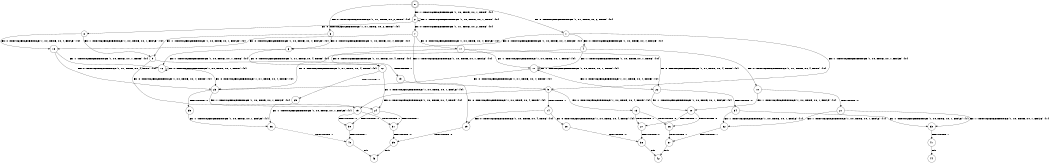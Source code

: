 digraph BCG {
size = "7, 10.5";
center = TRUE;
node [shape = circle];
0 [peripheries = 2];
0 -> 1 [label = "EX !0 !ATOMIC_EXCH_BRANCH (1, +1, TRUE, +0, 2, TRUE) !{0}"];
0 -> 2 [label = "EX !1 !ATOMIC_EXCH_BRANCH (1, +0, TRUE, +0, 1, TRUE) !{0}"];
0 -> 3 [label = "EX !0 !ATOMIC_EXCH_BRANCH (1, +1, TRUE, +0, 2, TRUE) !{0}"];
1 -> 4 [label = "EX !0 !ATOMIC_EXCH_BRANCH (1, +0, TRUE, +0, 4, FALSE) !{0}"];
1 -> 5 [label = "EX !1 !ATOMIC_EXCH_BRANCH (1, +0, TRUE, +0, 1, FALSE) !{0}"];
1 -> 6 [label = "EX !0 !ATOMIC_EXCH_BRANCH (1, +0, TRUE, +0, 4, FALSE) !{0}"];
2 -> 2 [label = "EX !1 !ATOMIC_EXCH_BRANCH (1, +0, TRUE, +0, 1, TRUE) !{0}"];
2 -> 7 [label = "EX !0 !ATOMIC_EXCH_BRANCH (1, +1, TRUE, +0, 2, TRUE) !{0}"];
2 -> 8 [label = "EX !0 !ATOMIC_EXCH_BRANCH (1, +1, TRUE, +0, 2, TRUE) !{0}"];
3 -> 9 [label = "EX !1 !ATOMIC_EXCH_BRANCH (1, +0, TRUE, +0, 1, FALSE) !{0}"];
3 -> 6 [label = "EX !0 !ATOMIC_EXCH_BRANCH (1, +0, TRUE, +0, 4, FALSE) !{0}"];
4 -> 10 [label = "EX !0 !ATOMIC_EXCH_BRANCH (1, +1, TRUE, +0, 4, TRUE) !{0}"];
4 -> 11 [label = "EX !1 !ATOMIC_EXCH_BRANCH (1, +0, TRUE, +0, 1, TRUE) !{0}"];
4 -> 12 [label = "EX !0 !ATOMIC_EXCH_BRANCH (1, +1, TRUE, +0, 4, TRUE) !{0}"];
5 -> 13 [label = "EX !0 !ATOMIC_EXCH_BRANCH (1, +0, TRUE, +0, 4, TRUE) !{0}"];
5 -> 14 [label = "TERMINATE !1"];
5 -> 15 [label = "EX !0 !ATOMIC_EXCH_BRANCH (1, +0, TRUE, +0, 4, TRUE) !{0}"];
6 -> 16 [label = "EX !1 !ATOMIC_EXCH_BRANCH (1, +0, TRUE, +0, 1, TRUE) !{0}"];
6 -> 12 [label = "EX !0 !ATOMIC_EXCH_BRANCH (1, +1, TRUE, +0, 4, TRUE) !{0}"];
7 -> 17 [label = "EX !0 !ATOMIC_EXCH_BRANCH (1, +0, TRUE, +0, 4, FALSE) !{0}"];
7 -> 5 [label = "EX !1 !ATOMIC_EXCH_BRANCH (1, +0, TRUE, +0, 1, FALSE) !{0}"];
7 -> 18 [label = "EX !0 !ATOMIC_EXCH_BRANCH (1, +0, TRUE, +0, 4, FALSE) !{0}"];
8 -> 9 [label = "EX !1 !ATOMIC_EXCH_BRANCH (1, +0, TRUE, +0, 1, FALSE) !{0}"];
8 -> 18 [label = "EX !0 !ATOMIC_EXCH_BRANCH (1, +0, TRUE, +0, 4, FALSE) !{0}"];
9 -> 19 [label = "TERMINATE !1"];
9 -> 15 [label = "EX !0 !ATOMIC_EXCH_BRANCH (1, +0, TRUE, +0, 4, TRUE) !{0}"];
10 -> 20 [label = "EX !1 !ATOMIC_EXCH_BRANCH (1, +0, TRUE, +0, 1, FALSE) !{0}"];
10 -> 21 [label = "TERMINATE !0"];
11 -> 22 [label = "EX !0 !ATOMIC_EXCH_BRANCH (1, +1, TRUE, +0, 4, TRUE) !{0}"];
11 -> 11 [label = "EX !1 !ATOMIC_EXCH_BRANCH (1, +0, TRUE, +0, 1, TRUE) !{0}"];
11 -> 23 [label = "EX !0 !ATOMIC_EXCH_BRANCH (1, +1, TRUE, +0, 4, TRUE) !{0}"];
12 -> 24 [label = "EX !1 !ATOMIC_EXCH_BRANCH (1, +0, TRUE, +0, 1, FALSE) !{0}"];
12 -> 25 [label = "TERMINATE !0"];
13 -> 26 [label = "TERMINATE !0"];
13 -> 27 [label = "TERMINATE !1"];
14 -> 28 [label = "EX !0 !ATOMIC_EXCH_BRANCH (1, +0, TRUE, +0, 4, TRUE) !{0}"];
14 -> 29 [label = "EX !0 !ATOMIC_EXCH_BRANCH (1, +0, TRUE, +0, 4, TRUE) !{0}"];
15 -> 30 [label = "TERMINATE !0"];
15 -> 31 [label = "TERMINATE !1"];
16 -> 16 [label = "EX !1 !ATOMIC_EXCH_BRANCH (1, +0, TRUE, +0, 1, TRUE) !{0}"];
16 -> 23 [label = "EX !0 !ATOMIC_EXCH_BRANCH (1, +1, TRUE, +0, 4, TRUE) !{0}"];
17 -> 22 [label = "EX !0 !ATOMIC_EXCH_BRANCH (1, +1, TRUE, +0, 4, TRUE) !{0}"];
17 -> 11 [label = "EX !1 !ATOMIC_EXCH_BRANCH (1, +0, TRUE, +0, 1, TRUE) !{0}"];
17 -> 23 [label = "EX !0 !ATOMIC_EXCH_BRANCH (1, +1, TRUE, +0, 4, TRUE) !{0}"];
18 -> 16 [label = "EX !1 !ATOMIC_EXCH_BRANCH (1, +0, TRUE, +0, 1, TRUE) !{0}"];
18 -> 23 [label = "EX !0 !ATOMIC_EXCH_BRANCH (1, +1, TRUE, +0, 4, TRUE) !{0}"];
19 -> 29 [label = "EX !0 !ATOMIC_EXCH_BRANCH (1, +0, TRUE, +0, 4, TRUE) !{0}"];
20 -> 26 [label = "TERMINATE !0"];
20 -> 27 [label = "TERMINATE !1"];
21 -> 32 [label = "EX !1 !ATOMIC_EXCH_BRANCH (1, +0, TRUE, +0, 1, FALSE) !{1}"];
21 -> 33 [label = "EX !1 !ATOMIC_EXCH_BRANCH (1, +0, TRUE, +0, 1, FALSE) !{1}"];
22 -> 20 [label = "EX !1 !ATOMIC_EXCH_BRANCH (1, +0, TRUE, +0, 1, FALSE) !{0}"];
22 -> 34 [label = "TERMINATE !0"];
23 -> 24 [label = "EX !1 !ATOMIC_EXCH_BRANCH (1, +0, TRUE, +0, 1, FALSE) !{0}"];
23 -> 35 [label = "TERMINATE !0"];
24 -> 30 [label = "TERMINATE !0"];
24 -> 31 [label = "TERMINATE !1"];
25 -> 36 [label = "EX !1 !ATOMIC_EXCH_BRANCH (1, +0, TRUE, +0, 1, FALSE) !{1}"];
26 -> 37 [label = "TERMINATE !1"];
27 -> 38 [label = "TERMINATE !0"];
28 -> 38 [label = "TERMINATE !0"];
29 -> 39 [label = "TERMINATE !0"];
30 -> 40 [label = "TERMINATE !1"];
31 -> 39 [label = "TERMINATE !0"];
32 -> 37 [label = "TERMINATE !1"];
33 -> 41 [label = "TERMINATE !1"];
34 -> 32 [label = "EX !1 !ATOMIC_EXCH_BRANCH (1, +0, TRUE, +0, 1, FALSE) !{1}"];
34 -> 33 [label = "EX !1 !ATOMIC_EXCH_BRANCH (1, +0, TRUE, +0, 1, FALSE) !{1}"];
35 -> 36 [label = "EX !1 !ATOMIC_EXCH_BRANCH (1, +0, TRUE, +0, 1, FALSE) !{1}"];
36 -> 40 [label = "TERMINATE !1"];
37 -> 42 [label = "exit"];
38 -> 42 [label = "exit"];
39 -> 43 [label = "exit"];
40 -> 43 [label = "exit"];
41 -> 44 [label = "exit"];
}
